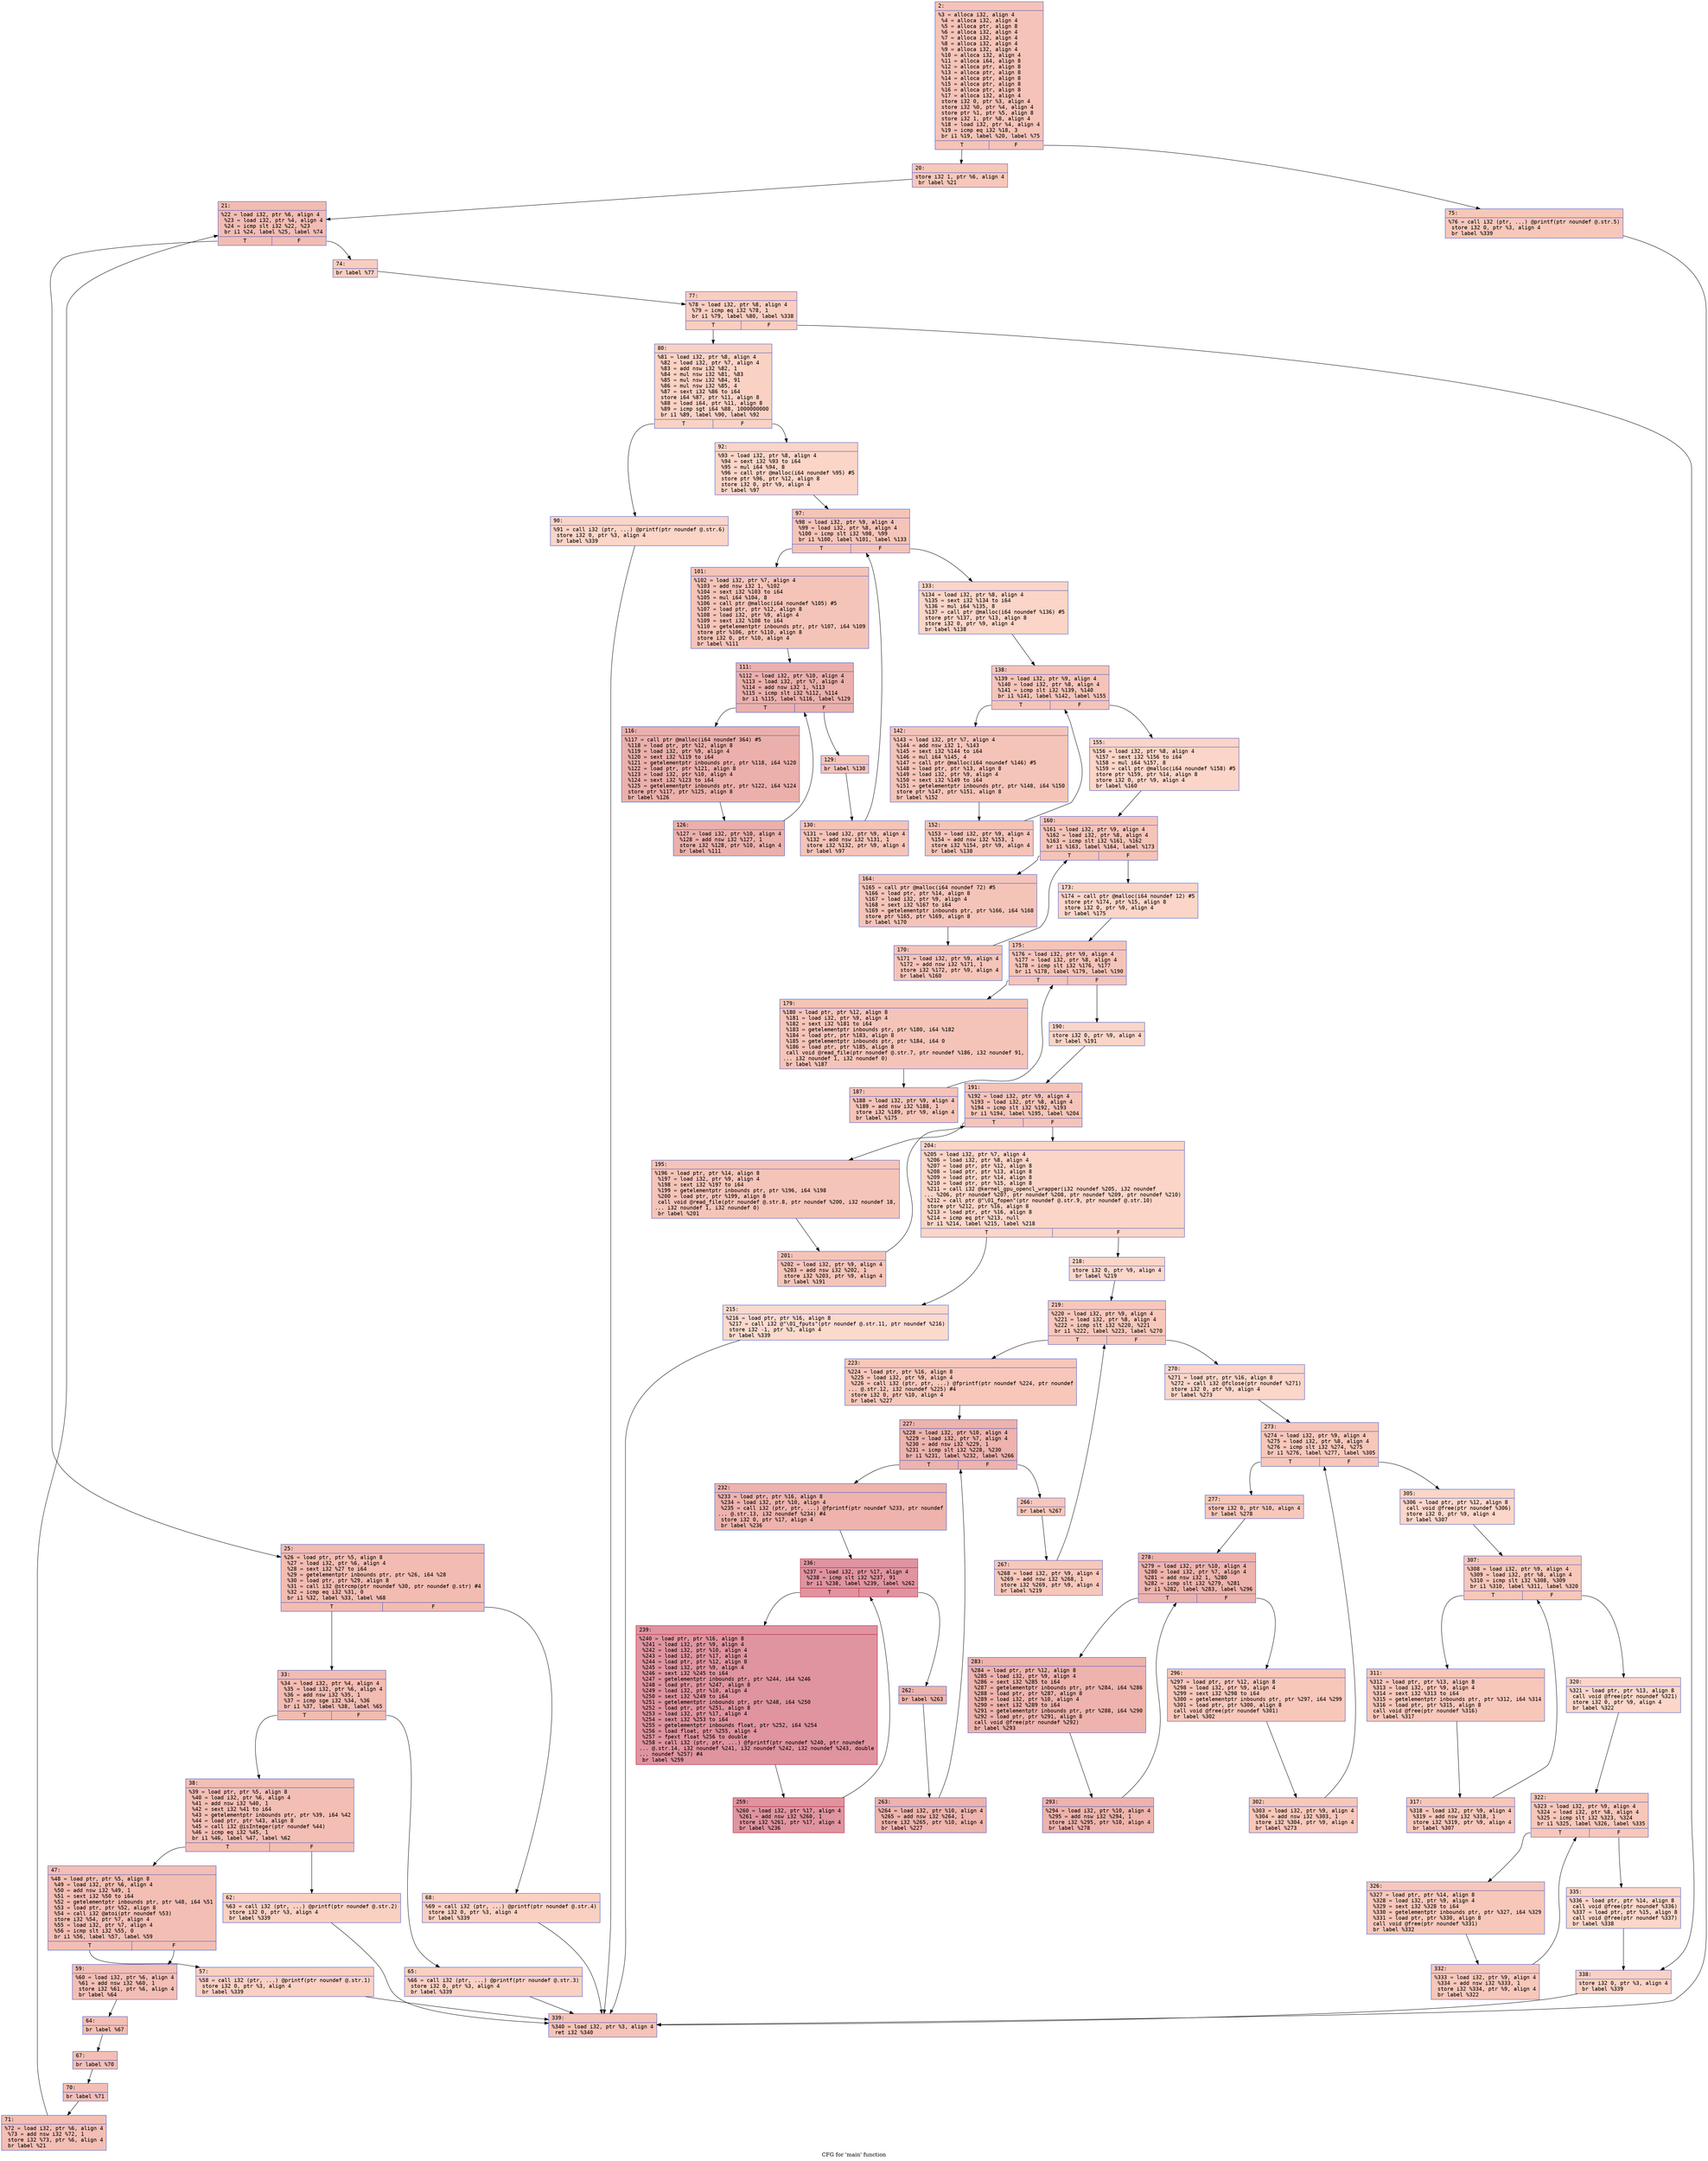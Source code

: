 digraph "CFG for 'main' function" {
	label="CFG for 'main' function";

	Node0x600003ede0d0 [shape=record,color="#3d50c3ff", style=filled, fillcolor="#e8765c70" fontname="Courier",label="{2:\l|  %3 = alloca i32, align 4\l  %4 = alloca i32, align 4\l  %5 = alloca ptr, align 8\l  %6 = alloca i32, align 4\l  %7 = alloca i32, align 4\l  %8 = alloca i32, align 4\l  %9 = alloca i32, align 4\l  %10 = alloca i32, align 4\l  %11 = alloca i64, align 8\l  %12 = alloca ptr, align 8\l  %13 = alloca ptr, align 8\l  %14 = alloca ptr, align 8\l  %15 = alloca ptr, align 8\l  %16 = alloca ptr, align 8\l  %17 = alloca i32, align 4\l  store i32 0, ptr %3, align 4\l  store i32 %0, ptr %4, align 4\l  store ptr %1, ptr %5, align 8\l  store i32 1, ptr %8, align 4\l  %18 = load i32, ptr %4, align 4\l  %19 = icmp eq i32 %18, 3\l  br i1 %19, label %20, label %75\l|{<s0>T|<s1>F}}"];
	Node0x600003ede0d0:s0 -> Node0x600003ede120[tooltip="2 -> 20\nProbability 50.00%" ];
	Node0x600003ede0d0:s1 -> Node0x600003ede620[tooltip="2 -> 75\nProbability 50.00%" ];
	Node0x600003ede120 [shape=record,color="#3d50c3ff", style=filled, fillcolor="#ec7f6370" fontname="Courier",label="{20:\l|  store i32 1, ptr %6, align 4\l  br label %21\l}"];
	Node0x600003ede120 -> Node0x600003ede170[tooltip="20 -> 21\nProbability 100.00%" ];
	Node0x600003ede170 [shape=record,color="#3d50c3ff", style=filled, fillcolor="#e1675170" fontname="Courier",label="{21:\l|  %22 = load i32, ptr %6, align 4\l  %23 = load i32, ptr %4, align 4\l  %24 = icmp slt i32 %22, %23\l  br i1 %24, label %25, label %74\l|{<s0>T|<s1>F}}"];
	Node0x600003ede170:s0 -> Node0x600003ede1c0[tooltip="21 -> 25\nProbability 96.88%" ];
	Node0x600003ede170:s1 -> Node0x600003ede5d0[tooltip="21 -> 74\nProbability 3.12%" ];
	Node0x600003ede1c0 [shape=record,color="#3d50c3ff", style=filled, fillcolor="#e1675170" fontname="Courier",label="{25:\l|  %26 = load ptr, ptr %5, align 8\l  %27 = load i32, ptr %6, align 4\l  %28 = sext i32 %27 to i64\l  %29 = getelementptr inbounds ptr, ptr %26, i64 %28\l  %30 = load ptr, ptr %29, align 8\l  %31 = call i32 @strcmp(ptr noundef %30, ptr noundef @.str) #4\l  %32 = icmp eq i32 %31, 0\l  br i1 %32, label %33, label %68\l|{<s0>T|<s1>F}}"];
	Node0x600003ede1c0:s0 -> Node0x600003ede210[tooltip="25 -> 33\nProbability 96.88%" ];
	Node0x600003ede1c0:s1 -> Node0x600003ede4e0[tooltip="25 -> 68\nProbability 3.12%" ];
	Node0x600003ede210 [shape=record,color="#3d50c3ff", style=filled, fillcolor="#e1675170" fontname="Courier",label="{33:\l|  %34 = load i32, ptr %4, align 4\l  %35 = load i32, ptr %6, align 4\l  %36 = add nsw i32 %35, 1\l  %37 = icmp sge i32 %34, %36\l  br i1 %37, label %38, label %65\l|{<s0>T|<s1>F}}"];
	Node0x600003ede210:s0 -> Node0x600003ede260[tooltip="33 -> 38\nProbability 96.88%" ];
	Node0x600003ede210:s1 -> Node0x600003ede440[tooltip="33 -> 65\nProbability 3.12%" ];
	Node0x600003ede260 [shape=record,color="#3d50c3ff", style=filled, fillcolor="#e36c5570" fontname="Courier",label="{38:\l|  %39 = load ptr, ptr %5, align 8\l  %40 = load i32, ptr %6, align 4\l  %41 = add nsw i32 %40, 1\l  %42 = sext i32 %41 to i64\l  %43 = getelementptr inbounds ptr, ptr %39, i64 %42\l  %44 = load ptr, ptr %43, align 8\l  %45 = call i32 @isInteger(ptr noundef %44)\l  %46 = icmp eq i32 %45, 1\l  br i1 %46, label %47, label %62\l|{<s0>T|<s1>F}}"];
	Node0x600003ede260:s0 -> Node0x600003ede2b0[tooltip="38 -> 47\nProbability 96.88%" ];
	Node0x600003ede260:s1 -> Node0x600003ede3a0[tooltip="38 -> 62\nProbability 3.12%" ];
	Node0x600003ede2b0 [shape=record,color="#3d50c3ff", style=filled, fillcolor="#e36c5570" fontname="Courier",label="{47:\l|  %48 = load ptr, ptr %5, align 8\l  %49 = load i32, ptr %6, align 4\l  %50 = add nsw i32 %49, 1\l  %51 = sext i32 %50 to i64\l  %52 = getelementptr inbounds ptr, ptr %48, i64 %51\l  %53 = load ptr, ptr %52, align 8\l  %54 = call i32 @atoi(ptr noundef %53)\l  store i32 %54, ptr %7, align 4\l  %55 = load i32, ptr %7, align 4\l  %56 = icmp slt i32 %55, 0\l  br i1 %56, label %57, label %59\l|{<s0>T|<s1>F}}"];
	Node0x600003ede2b0:s0 -> Node0x600003ede300[tooltip="47 -> 57\nProbability 3.12%" ];
	Node0x600003ede2b0:s1 -> Node0x600003ede350[tooltip="47 -> 59\nProbability 96.88%" ];
	Node0x600003ede300 [shape=record,color="#3d50c3ff", style=filled, fillcolor="#f3947570" fontname="Courier",label="{57:\l|  %58 = call i32 (ptr, ...) @printf(ptr noundef @.str.1)\l  store i32 0, ptr %3, align 4\l  br label %339\l}"];
	Node0x600003ede300 -> Node0x600003edf8e0[tooltip="57 -> 339\nProbability 100.00%" ];
	Node0x600003ede350 [shape=record,color="#3d50c3ff", style=filled, fillcolor="#e36c5570" fontname="Courier",label="{59:\l|  %60 = load i32, ptr %6, align 4\l  %61 = add nsw i32 %60, 1\l  store i32 %61, ptr %6, align 4\l  br label %64\l}"];
	Node0x600003ede350 -> Node0x600003ede3f0[tooltip="59 -> 64\nProbability 100.00%" ];
	Node0x600003ede3a0 [shape=record,color="#3d50c3ff", style=filled, fillcolor="#f3947570" fontname="Courier",label="{62:\l|  %63 = call i32 (ptr, ...) @printf(ptr noundef @.str.2)\l  store i32 0, ptr %3, align 4\l  br label %339\l}"];
	Node0x600003ede3a0 -> Node0x600003edf8e0[tooltip="62 -> 339\nProbability 100.00%" ];
	Node0x600003ede3f0 [shape=record,color="#3d50c3ff", style=filled, fillcolor="#e36c5570" fontname="Courier",label="{64:\l|  br label %67\l}"];
	Node0x600003ede3f0 -> Node0x600003ede490[tooltip="64 -> 67\nProbability 100.00%" ];
	Node0x600003ede440 [shape=record,color="#3d50c3ff", style=filled, fillcolor="#f3947570" fontname="Courier",label="{65:\l|  %66 = call i32 (ptr, ...) @printf(ptr noundef @.str.3)\l  store i32 0, ptr %3, align 4\l  br label %339\l}"];
	Node0x600003ede440 -> Node0x600003edf8e0[tooltip="65 -> 339\nProbability 100.00%" ];
	Node0x600003ede490 [shape=record,color="#3d50c3ff", style=filled, fillcolor="#e36c5570" fontname="Courier",label="{67:\l|  br label %70\l}"];
	Node0x600003ede490 -> Node0x600003ede530[tooltip="67 -> 70\nProbability 100.00%" ];
	Node0x600003ede4e0 [shape=record,color="#3d50c3ff", style=filled, fillcolor="#f3947570" fontname="Courier",label="{68:\l|  %69 = call i32 (ptr, ...) @printf(ptr noundef @.str.4)\l  store i32 0, ptr %3, align 4\l  br label %339\l}"];
	Node0x600003ede4e0 -> Node0x600003edf8e0[tooltip="68 -> 339\nProbability 100.00%" ];
	Node0x600003ede530 [shape=record,color="#3d50c3ff", style=filled, fillcolor="#e36c5570" fontname="Courier",label="{70:\l|  br label %71\l}"];
	Node0x600003ede530 -> Node0x600003ede580[tooltip="70 -> 71\nProbability 100.00%" ];
	Node0x600003ede580 [shape=record,color="#3d50c3ff", style=filled, fillcolor="#e36c5570" fontname="Courier",label="{71:\l|  %72 = load i32, ptr %6, align 4\l  %73 = add nsw i32 %72, 1\l  store i32 %73, ptr %6, align 4\l  br label %21\l}"];
	Node0x600003ede580 -> Node0x600003ede170[tooltip="71 -> 21\nProbability 100.00%" ];
	Node0x600003ede5d0 [shape=record,color="#3d50c3ff", style=filled, fillcolor="#f2907270" fontname="Courier",label="{74:\l|  br label %77\l}"];
	Node0x600003ede5d0 -> Node0x600003ede670[tooltip="74 -> 77\nProbability 100.00%" ];
	Node0x600003ede620 [shape=record,color="#3d50c3ff", style=filled, fillcolor="#ec7f6370" fontname="Courier",label="{75:\l|  %76 = call i32 (ptr, ...) @printf(ptr noundef @.str.5)\l  store i32 0, ptr %3, align 4\l  br label %339\l}"];
	Node0x600003ede620 -> Node0x600003edf8e0[tooltip="75 -> 339\nProbability 100.00%" ];
	Node0x600003ede670 [shape=record,color="#3d50c3ff", style=filled, fillcolor="#f2907270" fontname="Courier",label="{77:\l|  %78 = load i32, ptr %8, align 4\l  %79 = icmp eq i32 %78, 1\l  br i1 %79, label %80, label %338\l|{<s0>T|<s1>F}}"];
	Node0x600003ede670:s0 -> Node0x600003ede6c0[tooltip="77 -> 80\nProbability 50.00%" ];
	Node0x600003ede670:s1 -> Node0x600003edf890[tooltip="77 -> 338\nProbability 50.00%" ];
	Node0x600003ede6c0 [shape=record,color="#3d50c3ff", style=filled, fillcolor="#f4987a70" fontname="Courier",label="{80:\l|  %81 = load i32, ptr %8, align 4\l  %82 = load i32, ptr %7, align 4\l  %83 = add nsw i32 %82, 1\l  %84 = mul nsw i32 %81, %83\l  %85 = mul nsw i32 %84, 91\l  %86 = mul nsw i32 %85, 4\l  %87 = sext i32 %86 to i64\l  store i64 %87, ptr %11, align 8\l  %88 = load i64, ptr %11, align 8\l  %89 = icmp sgt i64 %88, 1000000000\l  br i1 %89, label %90, label %92\l|{<s0>T|<s1>F}}"];
	Node0x600003ede6c0:s0 -> Node0x600003ede710[tooltip="80 -> 90\nProbability 50.00%" ];
	Node0x600003ede6c0:s1 -> Node0x600003ede760[tooltip="80 -> 92\nProbability 50.00%" ];
	Node0x600003ede710 [shape=record,color="#3d50c3ff", style=filled, fillcolor="#f5a08170" fontname="Courier",label="{90:\l|  %91 = call i32 (ptr, ...) @printf(ptr noundef @.str.6)\l  store i32 0, ptr %3, align 4\l  br label %339\l}"];
	Node0x600003ede710 -> Node0x600003edf8e0[tooltip="90 -> 339\nProbability 100.00%" ];
	Node0x600003ede760 [shape=record,color="#3d50c3ff", style=filled, fillcolor="#f5a08170" fontname="Courier",label="{92:\l|  %93 = load i32, ptr %8, align 4\l  %94 = sext i32 %93 to i64\l  %95 = mul i64 %94, 8\l  %96 = call ptr @malloc(i64 noundef %95) #5\l  store ptr %96, ptr %12, align 8\l  store i32 0, ptr %9, align 4\l  br label %97\l}"];
	Node0x600003ede760 -> Node0x600003ede7b0[tooltip="92 -> 97\nProbability 100.00%" ];
	Node0x600003ede7b0 [shape=record,color="#3d50c3ff", style=filled, fillcolor="#e97a5f70" fontname="Courier",label="{97:\l|  %98 = load i32, ptr %9, align 4\l  %99 = load i32, ptr %8, align 4\l  %100 = icmp slt i32 %98, %99\l  br i1 %100, label %101, label %133\l|{<s0>T|<s1>F}}"];
	Node0x600003ede7b0:s0 -> Node0x600003ede800[tooltip="97 -> 101\nProbability 96.88%" ];
	Node0x600003ede7b0:s1 -> Node0x600003ede9e0[tooltip="97 -> 133\nProbability 3.12%" ];
	Node0x600003ede800 [shape=record,color="#3d50c3ff", style=filled, fillcolor="#e97a5f70" fontname="Courier",label="{101:\l|  %102 = load i32, ptr %7, align 4\l  %103 = add nsw i32 1, %102\l  %104 = sext i32 %103 to i64\l  %105 = mul i64 %104, 8\l  %106 = call ptr @malloc(i64 noundef %105) #5\l  %107 = load ptr, ptr %12, align 8\l  %108 = load i32, ptr %9, align 4\l  %109 = sext i32 %108 to i64\l  %110 = getelementptr inbounds ptr, ptr %107, i64 %109\l  store ptr %106, ptr %110, align 8\l  store i32 0, ptr %10, align 4\l  br label %111\l}"];
	Node0x600003ede800 -> Node0x600003ede850[tooltip="101 -> 111\nProbability 100.00%" ];
	Node0x600003ede850 [shape=record,color="#3d50c3ff", style=filled, fillcolor="#d24b4070" fontname="Courier",label="{111:\l|  %112 = load i32, ptr %10, align 4\l  %113 = load i32, ptr %7, align 4\l  %114 = add nsw i32 1, %113\l  %115 = icmp slt i32 %112, %114\l  br i1 %115, label %116, label %129\l|{<s0>T|<s1>F}}"];
	Node0x600003ede850:s0 -> Node0x600003ede8a0[tooltip="111 -> 116\nProbability 96.88%" ];
	Node0x600003ede850:s1 -> Node0x600003ede940[tooltip="111 -> 129\nProbability 3.12%" ];
	Node0x600003ede8a0 [shape=record,color="#3d50c3ff", style=filled, fillcolor="#d24b4070" fontname="Courier",label="{116:\l|  %117 = call ptr @malloc(i64 noundef 364) #5\l  %118 = load ptr, ptr %12, align 8\l  %119 = load i32, ptr %9, align 4\l  %120 = sext i32 %119 to i64\l  %121 = getelementptr inbounds ptr, ptr %118, i64 %120\l  %122 = load ptr, ptr %121, align 8\l  %123 = load i32, ptr %10, align 4\l  %124 = sext i32 %123 to i64\l  %125 = getelementptr inbounds ptr, ptr %122, i64 %124\l  store ptr %117, ptr %125, align 8\l  br label %126\l}"];
	Node0x600003ede8a0 -> Node0x600003ede8f0[tooltip="116 -> 126\nProbability 100.00%" ];
	Node0x600003ede8f0 [shape=record,color="#3d50c3ff", style=filled, fillcolor="#d24b4070" fontname="Courier",label="{126:\l|  %127 = load i32, ptr %10, align 4\l  %128 = add nsw i32 %127, 1\l  store i32 %128, ptr %10, align 4\l  br label %111\l}"];
	Node0x600003ede8f0 -> Node0x600003ede850[tooltip="126 -> 111\nProbability 100.00%" ];
	Node0x600003ede940 [shape=record,color="#3d50c3ff", style=filled, fillcolor="#e97a5f70" fontname="Courier",label="{129:\l|  br label %130\l}"];
	Node0x600003ede940 -> Node0x600003ede990[tooltip="129 -> 130\nProbability 100.00%" ];
	Node0x600003ede990 [shape=record,color="#3d50c3ff", style=filled, fillcolor="#e97a5f70" fontname="Courier",label="{130:\l|  %131 = load i32, ptr %9, align 4\l  %132 = add nsw i32 %131, 1\l  store i32 %132, ptr %9, align 4\l  br label %97\l}"];
	Node0x600003ede990 -> Node0x600003ede7b0[tooltip="130 -> 97\nProbability 100.00%" ];
	Node0x600003ede9e0 [shape=record,color="#3d50c3ff", style=filled, fillcolor="#f5a08170" fontname="Courier",label="{133:\l|  %134 = load i32, ptr %8, align 4\l  %135 = sext i32 %134 to i64\l  %136 = mul i64 %135, 8\l  %137 = call ptr @malloc(i64 noundef %136) #5\l  store ptr %137, ptr %13, align 8\l  store i32 0, ptr %9, align 4\l  br label %138\l}"];
	Node0x600003ede9e0 -> Node0x600003edea30[tooltip="133 -> 138\nProbability 100.00%" ];
	Node0x600003edea30 [shape=record,color="#3d50c3ff", style=filled, fillcolor="#e97a5f70" fontname="Courier",label="{138:\l|  %139 = load i32, ptr %9, align 4\l  %140 = load i32, ptr %8, align 4\l  %141 = icmp slt i32 %139, %140\l  br i1 %141, label %142, label %155\l|{<s0>T|<s1>F}}"];
	Node0x600003edea30:s0 -> Node0x600003edea80[tooltip="138 -> 142\nProbability 96.88%" ];
	Node0x600003edea30:s1 -> Node0x600003edeb20[tooltip="138 -> 155\nProbability 3.12%" ];
	Node0x600003edea80 [shape=record,color="#3d50c3ff", style=filled, fillcolor="#e97a5f70" fontname="Courier",label="{142:\l|  %143 = load i32, ptr %7, align 4\l  %144 = add nsw i32 1, %143\l  %145 = sext i32 %144 to i64\l  %146 = mul i64 %145, 4\l  %147 = call ptr @malloc(i64 noundef %146) #5\l  %148 = load ptr, ptr %13, align 8\l  %149 = load i32, ptr %9, align 4\l  %150 = sext i32 %149 to i64\l  %151 = getelementptr inbounds ptr, ptr %148, i64 %150\l  store ptr %147, ptr %151, align 8\l  br label %152\l}"];
	Node0x600003edea80 -> Node0x600003edead0[tooltip="142 -> 152\nProbability 100.00%" ];
	Node0x600003edead0 [shape=record,color="#3d50c3ff", style=filled, fillcolor="#e97a5f70" fontname="Courier",label="{152:\l|  %153 = load i32, ptr %9, align 4\l  %154 = add nsw i32 %153, 1\l  store i32 %154, ptr %9, align 4\l  br label %138\l}"];
	Node0x600003edead0 -> Node0x600003edea30[tooltip="152 -> 138\nProbability 100.00%" ];
	Node0x600003edeb20 [shape=record,color="#3d50c3ff", style=filled, fillcolor="#f5a08170" fontname="Courier",label="{155:\l|  %156 = load i32, ptr %8, align 4\l  %157 = sext i32 %156 to i64\l  %158 = mul i64 %157, 8\l  %159 = call ptr @malloc(i64 noundef %158) #5\l  store ptr %159, ptr %14, align 8\l  store i32 0, ptr %9, align 4\l  br label %160\l}"];
	Node0x600003edeb20 -> Node0x600003edeb70[tooltip="155 -> 160\nProbability 100.00%" ];
	Node0x600003edeb70 [shape=record,color="#3d50c3ff", style=filled, fillcolor="#e97a5f70" fontname="Courier",label="{160:\l|  %161 = load i32, ptr %9, align 4\l  %162 = load i32, ptr %8, align 4\l  %163 = icmp slt i32 %161, %162\l  br i1 %163, label %164, label %173\l|{<s0>T|<s1>F}}"];
	Node0x600003edeb70:s0 -> Node0x600003edebc0[tooltip="160 -> 164\nProbability 96.88%" ];
	Node0x600003edeb70:s1 -> Node0x600003edec60[tooltip="160 -> 173\nProbability 3.12%" ];
	Node0x600003edebc0 [shape=record,color="#3d50c3ff", style=filled, fillcolor="#e97a5f70" fontname="Courier",label="{164:\l|  %165 = call ptr @malloc(i64 noundef 72) #5\l  %166 = load ptr, ptr %14, align 8\l  %167 = load i32, ptr %9, align 4\l  %168 = sext i32 %167 to i64\l  %169 = getelementptr inbounds ptr, ptr %166, i64 %168\l  store ptr %165, ptr %169, align 8\l  br label %170\l}"];
	Node0x600003edebc0 -> Node0x600003edec10[tooltip="164 -> 170\nProbability 100.00%" ];
	Node0x600003edec10 [shape=record,color="#3d50c3ff", style=filled, fillcolor="#e97a5f70" fontname="Courier",label="{170:\l|  %171 = load i32, ptr %9, align 4\l  %172 = add nsw i32 %171, 1\l  store i32 %172, ptr %9, align 4\l  br label %160\l}"];
	Node0x600003edec10 -> Node0x600003edeb70[tooltip="170 -> 160\nProbability 100.00%" ];
	Node0x600003edec60 [shape=record,color="#3d50c3ff", style=filled, fillcolor="#f5a08170" fontname="Courier",label="{173:\l|  %174 = call ptr @malloc(i64 noundef 12) #5\l  store ptr %174, ptr %15, align 8\l  store i32 0, ptr %9, align 4\l  br label %175\l}"];
	Node0x600003edec60 -> Node0x600003edecb0[tooltip="173 -> 175\nProbability 100.00%" ];
	Node0x600003edecb0 [shape=record,color="#3d50c3ff", style=filled, fillcolor="#e97a5f70" fontname="Courier",label="{175:\l|  %176 = load i32, ptr %9, align 4\l  %177 = load i32, ptr %8, align 4\l  %178 = icmp slt i32 %176, %177\l  br i1 %178, label %179, label %190\l|{<s0>T|<s1>F}}"];
	Node0x600003edecb0:s0 -> Node0x600003eded00[tooltip="175 -> 179\nProbability 96.88%" ];
	Node0x600003edecb0:s1 -> Node0x600003ededa0[tooltip="175 -> 190\nProbability 3.12%" ];
	Node0x600003eded00 [shape=record,color="#3d50c3ff", style=filled, fillcolor="#e97a5f70" fontname="Courier",label="{179:\l|  %180 = load ptr, ptr %12, align 8\l  %181 = load i32, ptr %9, align 4\l  %182 = sext i32 %181 to i64\l  %183 = getelementptr inbounds ptr, ptr %180, i64 %182\l  %184 = load ptr, ptr %183, align 8\l  %185 = getelementptr inbounds ptr, ptr %184, i64 0\l  %186 = load ptr, ptr %185, align 8\l  call void @read_file(ptr noundef @.str.7, ptr noundef %186, i32 noundef 91,\l... i32 noundef 1, i32 noundef 0)\l  br label %187\l}"];
	Node0x600003eded00 -> Node0x600003eded50[tooltip="179 -> 187\nProbability 100.00%" ];
	Node0x600003eded50 [shape=record,color="#3d50c3ff", style=filled, fillcolor="#e97a5f70" fontname="Courier",label="{187:\l|  %188 = load i32, ptr %9, align 4\l  %189 = add nsw i32 %188, 1\l  store i32 %189, ptr %9, align 4\l  br label %175\l}"];
	Node0x600003eded50 -> Node0x600003edecb0[tooltip="187 -> 175\nProbability 100.00%" ];
	Node0x600003ededa0 [shape=record,color="#3d50c3ff", style=filled, fillcolor="#f5a08170" fontname="Courier",label="{190:\l|  store i32 0, ptr %9, align 4\l  br label %191\l}"];
	Node0x600003ededa0 -> Node0x600003ededf0[tooltip="190 -> 191\nProbability 100.00%" ];
	Node0x600003ededf0 [shape=record,color="#3d50c3ff", style=filled, fillcolor="#e97a5f70" fontname="Courier",label="{191:\l|  %192 = load i32, ptr %9, align 4\l  %193 = load i32, ptr %8, align 4\l  %194 = icmp slt i32 %192, %193\l  br i1 %194, label %195, label %204\l|{<s0>T|<s1>F}}"];
	Node0x600003ededf0:s0 -> Node0x600003edee40[tooltip="191 -> 195\nProbability 96.88%" ];
	Node0x600003ededf0:s1 -> Node0x600003edeee0[tooltip="191 -> 204\nProbability 3.12%" ];
	Node0x600003edee40 [shape=record,color="#3d50c3ff", style=filled, fillcolor="#e97a5f70" fontname="Courier",label="{195:\l|  %196 = load ptr, ptr %14, align 8\l  %197 = load i32, ptr %9, align 4\l  %198 = sext i32 %197 to i64\l  %199 = getelementptr inbounds ptr, ptr %196, i64 %198\l  %200 = load ptr, ptr %199, align 8\l  call void @read_file(ptr noundef @.str.8, ptr noundef %200, i32 noundef 18,\l... i32 noundef 1, i32 noundef 0)\l  br label %201\l}"];
	Node0x600003edee40 -> Node0x600003edee90[tooltip="195 -> 201\nProbability 100.00%" ];
	Node0x600003edee90 [shape=record,color="#3d50c3ff", style=filled, fillcolor="#e97a5f70" fontname="Courier",label="{201:\l|  %202 = load i32, ptr %9, align 4\l  %203 = add nsw i32 %202, 1\l  store i32 %203, ptr %9, align 4\l  br label %191\l}"];
	Node0x600003edee90 -> Node0x600003ededf0[tooltip="201 -> 191\nProbability 100.00%" ];
	Node0x600003edeee0 [shape=record,color="#3d50c3ff", style=filled, fillcolor="#f5a08170" fontname="Courier",label="{204:\l|  %205 = load i32, ptr %7, align 4\l  %206 = load i32, ptr %8, align 4\l  %207 = load ptr, ptr %12, align 8\l  %208 = load ptr, ptr %13, align 8\l  %209 = load ptr, ptr %14, align 8\l  %210 = load ptr, ptr %15, align 8\l  %211 = call i32 @kernel_gpu_opencl_wrapper(i32 noundef %205, i32 noundef\l... %206, ptr noundef %207, ptr noundef %208, ptr noundef %209, ptr noundef %210)\l  %212 = call ptr @\"\\01_fopen\"(ptr noundef @.str.9, ptr noundef @.str.10)\l  store ptr %212, ptr %16, align 8\l  %213 = load ptr, ptr %16, align 8\l  %214 = icmp eq ptr %213, null\l  br i1 %214, label %215, label %218\l|{<s0>T|<s1>F}}"];
	Node0x600003edeee0:s0 -> Node0x600003edef30[tooltip="204 -> 215\nProbability 37.50%" ];
	Node0x600003edeee0:s1 -> Node0x600003edef80[tooltip="204 -> 218\nProbability 62.50%" ];
	Node0x600003edef30 [shape=record,color="#3d50c3ff", style=filled, fillcolor="#f7ac8e70" fontname="Courier",label="{215:\l|  %216 = load ptr, ptr %16, align 8\l  %217 = call i32 @\"\\01_fputs\"(ptr noundef @.str.11, ptr noundef %216)\l  store i32 -1, ptr %3, align 4\l  br label %339\l}"];
	Node0x600003edef30 -> Node0x600003edf8e0[tooltip="215 -> 339\nProbability 100.00%" ];
	Node0x600003edef80 [shape=record,color="#3d50c3ff", style=filled, fillcolor="#f6a38570" fontname="Courier",label="{218:\l|  store i32 0, ptr %9, align 4\l  br label %219\l}"];
	Node0x600003edef80 -> Node0x600003edefd0[tooltip="218 -> 219\nProbability 100.00%" ];
	Node0x600003edefd0 [shape=record,color="#3d50c3ff", style=filled, fillcolor="#ec7f6370" fontname="Courier",label="{219:\l|  %220 = load i32, ptr %9, align 4\l  %221 = load i32, ptr %8, align 4\l  %222 = icmp slt i32 %220, %221\l  br i1 %222, label %223, label %270\l|{<s0>T|<s1>F}}"];
	Node0x600003edefd0:s0 -> Node0x600003edf020[tooltip="219 -> 223\nProbability 96.88%" ];
	Node0x600003edefd0:s1 -> Node0x600003edf340[tooltip="219 -> 270\nProbability 3.12%" ];
	Node0x600003edf020 [shape=record,color="#3d50c3ff", style=filled, fillcolor="#ec7f6370" fontname="Courier",label="{223:\l|  %224 = load ptr, ptr %16, align 8\l  %225 = load i32, ptr %9, align 4\l  %226 = call i32 (ptr, ptr, ...) @fprintf(ptr noundef %224, ptr noundef\l... @.str.12, i32 noundef %225) #4\l  store i32 0, ptr %10, align 4\l  br label %227\l}"];
	Node0x600003edf020 -> Node0x600003edf070[tooltip="223 -> 227\nProbability 100.00%" ];
	Node0x600003edf070 [shape=record,color="#3d50c3ff", style=filled, fillcolor="#d6524470" fontname="Courier",label="{227:\l|  %228 = load i32, ptr %10, align 4\l  %229 = load i32, ptr %7, align 4\l  %230 = add nsw i32 %229, 1\l  %231 = icmp slt i32 %228, %230\l  br i1 %231, label %232, label %266\l|{<s0>T|<s1>F}}"];
	Node0x600003edf070:s0 -> Node0x600003edf0c0[tooltip="227 -> 232\nProbability 96.88%" ];
	Node0x600003edf070:s1 -> Node0x600003edf2a0[tooltip="227 -> 266\nProbability 3.12%" ];
	Node0x600003edf0c0 [shape=record,color="#3d50c3ff", style=filled, fillcolor="#d6524470" fontname="Courier",label="{232:\l|  %233 = load ptr, ptr %16, align 8\l  %234 = load i32, ptr %10, align 4\l  %235 = call i32 (ptr, ptr, ...) @fprintf(ptr noundef %233, ptr noundef\l... @.str.13, i32 noundef %234) #4\l  store i32 0, ptr %17, align 4\l  br label %236\l}"];
	Node0x600003edf0c0 -> Node0x600003edf110[tooltip="232 -> 236\nProbability 100.00%" ];
	Node0x600003edf110 [shape=record,color="#b70d28ff", style=filled, fillcolor="#b70d2870" fontname="Courier",label="{236:\l|  %237 = load i32, ptr %17, align 4\l  %238 = icmp slt i32 %237, 91\l  br i1 %238, label %239, label %262\l|{<s0>T|<s1>F}}"];
	Node0x600003edf110:s0 -> Node0x600003edf160[tooltip="236 -> 239\nProbability 96.88%" ];
	Node0x600003edf110:s1 -> Node0x600003edf200[tooltip="236 -> 262\nProbability 3.12%" ];
	Node0x600003edf160 [shape=record,color="#b70d28ff", style=filled, fillcolor="#b70d2870" fontname="Courier",label="{239:\l|  %240 = load ptr, ptr %16, align 8\l  %241 = load i32, ptr %9, align 4\l  %242 = load i32, ptr %10, align 4\l  %243 = load i32, ptr %17, align 4\l  %244 = load ptr, ptr %12, align 8\l  %245 = load i32, ptr %9, align 4\l  %246 = sext i32 %245 to i64\l  %247 = getelementptr inbounds ptr, ptr %244, i64 %246\l  %248 = load ptr, ptr %247, align 8\l  %249 = load i32, ptr %10, align 4\l  %250 = sext i32 %249 to i64\l  %251 = getelementptr inbounds ptr, ptr %248, i64 %250\l  %252 = load ptr, ptr %251, align 8\l  %253 = load i32, ptr %17, align 4\l  %254 = sext i32 %253 to i64\l  %255 = getelementptr inbounds float, ptr %252, i64 %254\l  %256 = load float, ptr %255, align 4\l  %257 = fpext float %256 to double\l  %258 = call i32 (ptr, ptr, ...) @fprintf(ptr noundef %240, ptr noundef\l... @.str.14, i32 noundef %241, i32 noundef %242, i32 noundef %243, double\l... noundef %257) #4\l  br label %259\l}"];
	Node0x600003edf160 -> Node0x600003edf1b0[tooltip="239 -> 259\nProbability 100.00%" ];
	Node0x600003edf1b0 [shape=record,color="#b70d28ff", style=filled, fillcolor="#b70d2870" fontname="Courier",label="{259:\l|  %260 = load i32, ptr %17, align 4\l  %261 = add nsw i32 %260, 1\l  store i32 %261, ptr %17, align 4\l  br label %236\l}"];
	Node0x600003edf1b0 -> Node0x600003edf110[tooltip="259 -> 236\nProbability 100.00%" ];
	Node0x600003edf200 [shape=record,color="#3d50c3ff", style=filled, fillcolor="#d6524470" fontname="Courier",label="{262:\l|  br label %263\l}"];
	Node0x600003edf200 -> Node0x600003edf250[tooltip="262 -> 263\nProbability 100.00%" ];
	Node0x600003edf250 [shape=record,color="#3d50c3ff", style=filled, fillcolor="#d6524470" fontname="Courier",label="{263:\l|  %264 = load i32, ptr %10, align 4\l  %265 = add nsw i32 %264, 1\l  store i32 %265, ptr %10, align 4\l  br label %227\l}"];
	Node0x600003edf250 -> Node0x600003edf070[tooltip="263 -> 227\nProbability 100.00%" ];
	Node0x600003edf2a0 [shape=record,color="#3d50c3ff", style=filled, fillcolor="#ec7f6370" fontname="Courier",label="{266:\l|  br label %267\l}"];
	Node0x600003edf2a0 -> Node0x600003edf2f0[tooltip="266 -> 267\nProbability 100.00%" ];
	Node0x600003edf2f0 [shape=record,color="#3d50c3ff", style=filled, fillcolor="#ec7f6370" fontname="Courier",label="{267:\l|  %268 = load i32, ptr %9, align 4\l  %269 = add nsw i32 %268, 1\l  store i32 %269, ptr %9, align 4\l  br label %219\l}"];
	Node0x600003edf2f0 -> Node0x600003edefd0[tooltip="267 -> 219\nProbability 100.00%" ];
	Node0x600003edf340 [shape=record,color="#3d50c3ff", style=filled, fillcolor="#f6a38570" fontname="Courier",label="{270:\l|  %271 = load ptr, ptr %16, align 8\l  %272 = call i32 @fclose(ptr noundef %271)\l  store i32 0, ptr %9, align 4\l  br label %273\l}"];
	Node0x600003edf340 -> Node0x600003edf390[tooltip="270 -> 273\nProbability 100.00%" ];
	Node0x600003edf390 [shape=record,color="#3d50c3ff", style=filled, fillcolor="#ec7f6370" fontname="Courier",label="{273:\l|  %274 = load i32, ptr %9, align 4\l  %275 = load i32, ptr %8, align 4\l  %276 = icmp slt i32 %274, %275\l  br i1 %276, label %277, label %305\l|{<s0>T|<s1>F}}"];
	Node0x600003edf390:s0 -> Node0x600003edf3e0[tooltip="273 -> 277\nProbability 96.88%" ];
	Node0x600003edf390:s1 -> Node0x600003edf5c0[tooltip="273 -> 305\nProbability 3.12%" ];
	Node0x600003edf3e0 [shape=record,color="#3d50c3ff", style=filled, fillcolor="#ec7f6370" fontname="Courier",label="{277:\l|  store i32 0, ptr %10, align 4\l  br label %278\l}"];
	Node0x600003edf3e0 -> Node0x600003edf430[tooltip="277 -> 278\nProbability 100.00%" ];
	Node0x600003edf430 [shape=record,color="#3d50c3ff", style=filled, fillcolor="#d6524470" fontname="Courier",label="{278:\l|  %279 = load i32, ptr %10, align 4\l  %280 = load i32, ptr %7, align 4\l  %281 = add nsw i32 1, %280\l  %282 = icmp slt i32 %279, %281\l  br i1 %282, label %283, label %296\l|{<s0>T|<s1>F}}"];
	Node0x600003edf430:s0 -> Node0x600003edf480[tooltip="278 -> 283\nProbability 96.88%" ];
	Node0x600003edf430:s1 -> Node0x600003edf520[tooltip="278 -> 296\nProbability 3.12%" ];
	Node0x600003edf480 [shape=record,color="#3d50c3ff", style=filled, fillcolor="#d6524470" fontname="Courier",label="{283:\l|  %284 = load ptr, ptr %12, align 8\l  %285 = load i32, ptr %9, align 4\l  %286 = sext i32 %285 to i64\l  %287 = getelementptr inbounds ptr, ptr %284, i64 %286\l  %288 = load ptr, ptr %287, align 8\l  %289 = load i32, ptr %10, align 4\l  %290 = sext i32 %289 to i64\l  %291 = getelementptr inbounds ptr, ptr %288, i64 %290\l  %292 = load ptr, ptr %291, align 8\l  call void @free(ptr noundef %292)\l  br label %293\l}"];
	Node0x600003edf480 -> Node0x600003edf4d0[tooltip="283 -> 293\nProbability 100.00%" ];
	Node0x600003edf4d0 [shape=record,color="#3d50c3ff", style=filled, fillcolor="#d6524470" fontname="Courier",label="{293:\l|  %294 = load i32, ptr %10, align 4\l  %295 = add nsw i32 %294, 1\l  store i32 %295, ptr %10, align 4\l  br label %278\l}"];
	Node0x600003edf4d0 -> Node0x600003edf430[tooltip="293 -> 278\nProbability 100.00%" ];
	Node0x600003edf520 [shape=record,color="#3d50c3ff", style=filled, fillcolor="#ec7f6370" fontname="Courier",label="{296:\l|  %297 = load ptr, ptr %12, align 8\l  %298 = load i32, ptr %9, align 4\l  %299 = sext i32 %298 to i64\l  %300 = getelementptr inbounds ptr, ptr %297, i64 %299\l  %301 = load ptr, ptr %300, align 8\l  call void @free(ptr noundef %301)\l  br label %302\l}"];
	Node0x600003edf520 -> Node0x600003edf570[tooltip="296 -> 302\nProbability 100.00%" ];
	Node0x600003edf570 [shape=record,color="#3d50c3ff", style=filled, fillcolor="#ec7f6370" fontname="Courier",label="{302:\l|  %303 = load i32, ptr %9, align 4\l  %304 = add nsw i32 %303, 1\l  store i32 %304, ptr %9, align 4\l  br label %273\l}"];
	Node0x600003edf570 -> Node0x600003edf390[tooltip="302 -> 273\nProbability 100.00%" ];
	Node0x600003edf5c0 [shape=record,color="#3d50c3ff", style=filled, fillcolor="#f6a38570" fontname="Courier",label="{305:\l|  %306 = load ptr, ptr %12, align 8\l  call void @free(ptr noundef %306)\l  store i32 0, ptr %9, align 4\l  br label %307\l}"];
	Node0x600003edf5c0 -> Node0x600003edf610[tooltip="305 -> 307\nProbability 100.00%" ];
	Node0x600003edf610 [shape=record,color="#3d50c3ff", style=filled, fillcolor="#ec7f6370" fontname="Courier",label="{307:\l|  %308 = load i32, ptr %9, align 4\l  %309 = load i32, ptr %8, align 4\l  %310 = icmp slt i32 %308, %309\l  br i1 %310, label %311, label %320\l|{<s0>T|<s1>F}}"];
	Node0x600003edf610:s0 -> Node0x600003edf660[tooltip="307 -> 311\nProbability 96.88%" ];
	Node0x600003edf610:s1 -> Node0x600003edf700[tooltip="307 -> 320\nProbability 3.12%" ];
	Node0x600003edf660 [shape=record,color="#3d50c3ff", style=filled, fillcolor="#ec7f6370" fontname="Courier",label="{311:\l|  %312 = load ptr, ptr %13, align 8\l  %313 = load i32, ptr %9, align 4\l  %314 = sext i32 %313 to i64\l  %315 = getelementptr inbounds ptr, ptr %312, i64 %314\l  %316 = load ptr, ptr %315, align 8\l  call void @free(ptr noundef %316)\l  br label %317\l}"];
	Node0x600003edf660 -> Node0x600003edf6b0[tooltip="311 -> 317\nProbability 100.00%" ];
	Node0x600003edf6b0 [shape=record,color="#3d50c3ff", style=filled, fillcolor="#ec7f6370" fontname="Courier",label="{317:\l|  %318 = load i32, ptr %9, align 4\l  %319 = add nsw i32 %318, 1\l  store i32 %319, ptr %9, align 4\l  br label %307\l}"];
	Node0x600003edf6b0 -> Node0x600003edf610[tooltip="317 -> 307\nProbability 100.00%" ];
	Node0x600003edf700 [shape=record,color="#3d50c3ff", style=filled, fillcolor="#f6a38570" fontname="Courier",label="{320:\l|  %321 = load ptr, ptr %13, align 8\l  call void @free(ptr noundef %321)\l  store i32 0, ptr %9, align 4\l  br label %322\l}"];
	Node0x600003edf700 -> Node0x600003edf750[tooltip="320 -> 322\nProbability 100.00%" ];
	Node0x600003edf750 [shape=record,color="#3d50c3ff", style=filled, fillcolor="#ec7f6370" fontname="Courier",label="{322:\l|  %323 = load i32, ptr %9, align 4\l  %324 = load i32, ptr %8, align 4\l  %325 = icmp slt i32 %323, %324\l  br i1 %325, label %326, label %335\l|{<s0>T|<s1>F}}"];
	Node0x600003edf750:s0 -> Node0x600003edf7a0[tooltip="322 -> 326\nProbability 96.88%" ];
	Node0x600003edf750:s1 -> Node0x600003edf840[tooltip="322 -> 335\nProbability 3.12%" ];
	Node0x600003edf7a0 [shape=record,color="#3d50c3ff", style=filled, fillcolor="#ec7f6370" fontname="Courier",label="{326:\l|  %327 = load ptr, ptr %14, align 8\l  %328 = load i32, ptr %9, align 4\l  %329 = sext i32 %328 to i64\l  %330 = getelementptr inbounds ptr, ptr %327, i64 %329\l  %331 = load ptr, ptr %330, align 8\l  call void @free(ptr noundef %331)\l  br label %332\l}"];
	Node0x600003edf7a0 -> Node0x600003edf7f0[tooltip="326 -> 332\nProbability 100.00%" ];
	Node0x600003edf7f0 [shape=record,color="#3d50c3ff", style=filled, fillcolor="#ec7f6370" fontname="Courier",label="{332:\l|  %333 = load i32, ptr %9, align 4\l  %334 = add nsw i32 %333, 1\l  store i32 %334, ptr %9, align 4\l  br label %322\l}"];
	Node0x600003edf7f0 -> Node0x600003edf750[tooltip="332 -> 322\nProbability 100.00%" ];
	Node0x600003edf840 [shape=record,color="#3d50c3ff", style=filled, fillcolor="#f6a38570" fontname="Courier",label="{335:\l|  %336 = load ptr, ptr %14, align 8\l  call void @free(ptr noundef %336)\l  %337 = load ptr, ptr %15, align 8\l  call void @free(ptr noundef %337)\l  br label %338\l}"];
	Node0x600003edf840 -> Node0x600003edf890[tooltip="335 -> 338\nProbability 100.00%" ];
	Node0x600003edf890 [shape=record,color="#3d50c3ff", style=filled, fillcolor="#f4987a70" fontname="Courier",label="{338:\l|  store i32 0, ptr %3, align 4\l  br label %339\l}"];
	Node0x600003edf890 -> Node0x600003edf8e0[tooltip="338 -> 339\nProbability 100.00%" ];
	Node0x600003edf8e0 [shape=record,color="#3d50c3ff", style=filled, fillcolor="#e8765c70" fontname="Courier",label="{339:\l|  %340 = load i32, ptr %3, align 4\l  ret i32 %340\l}"];
}
